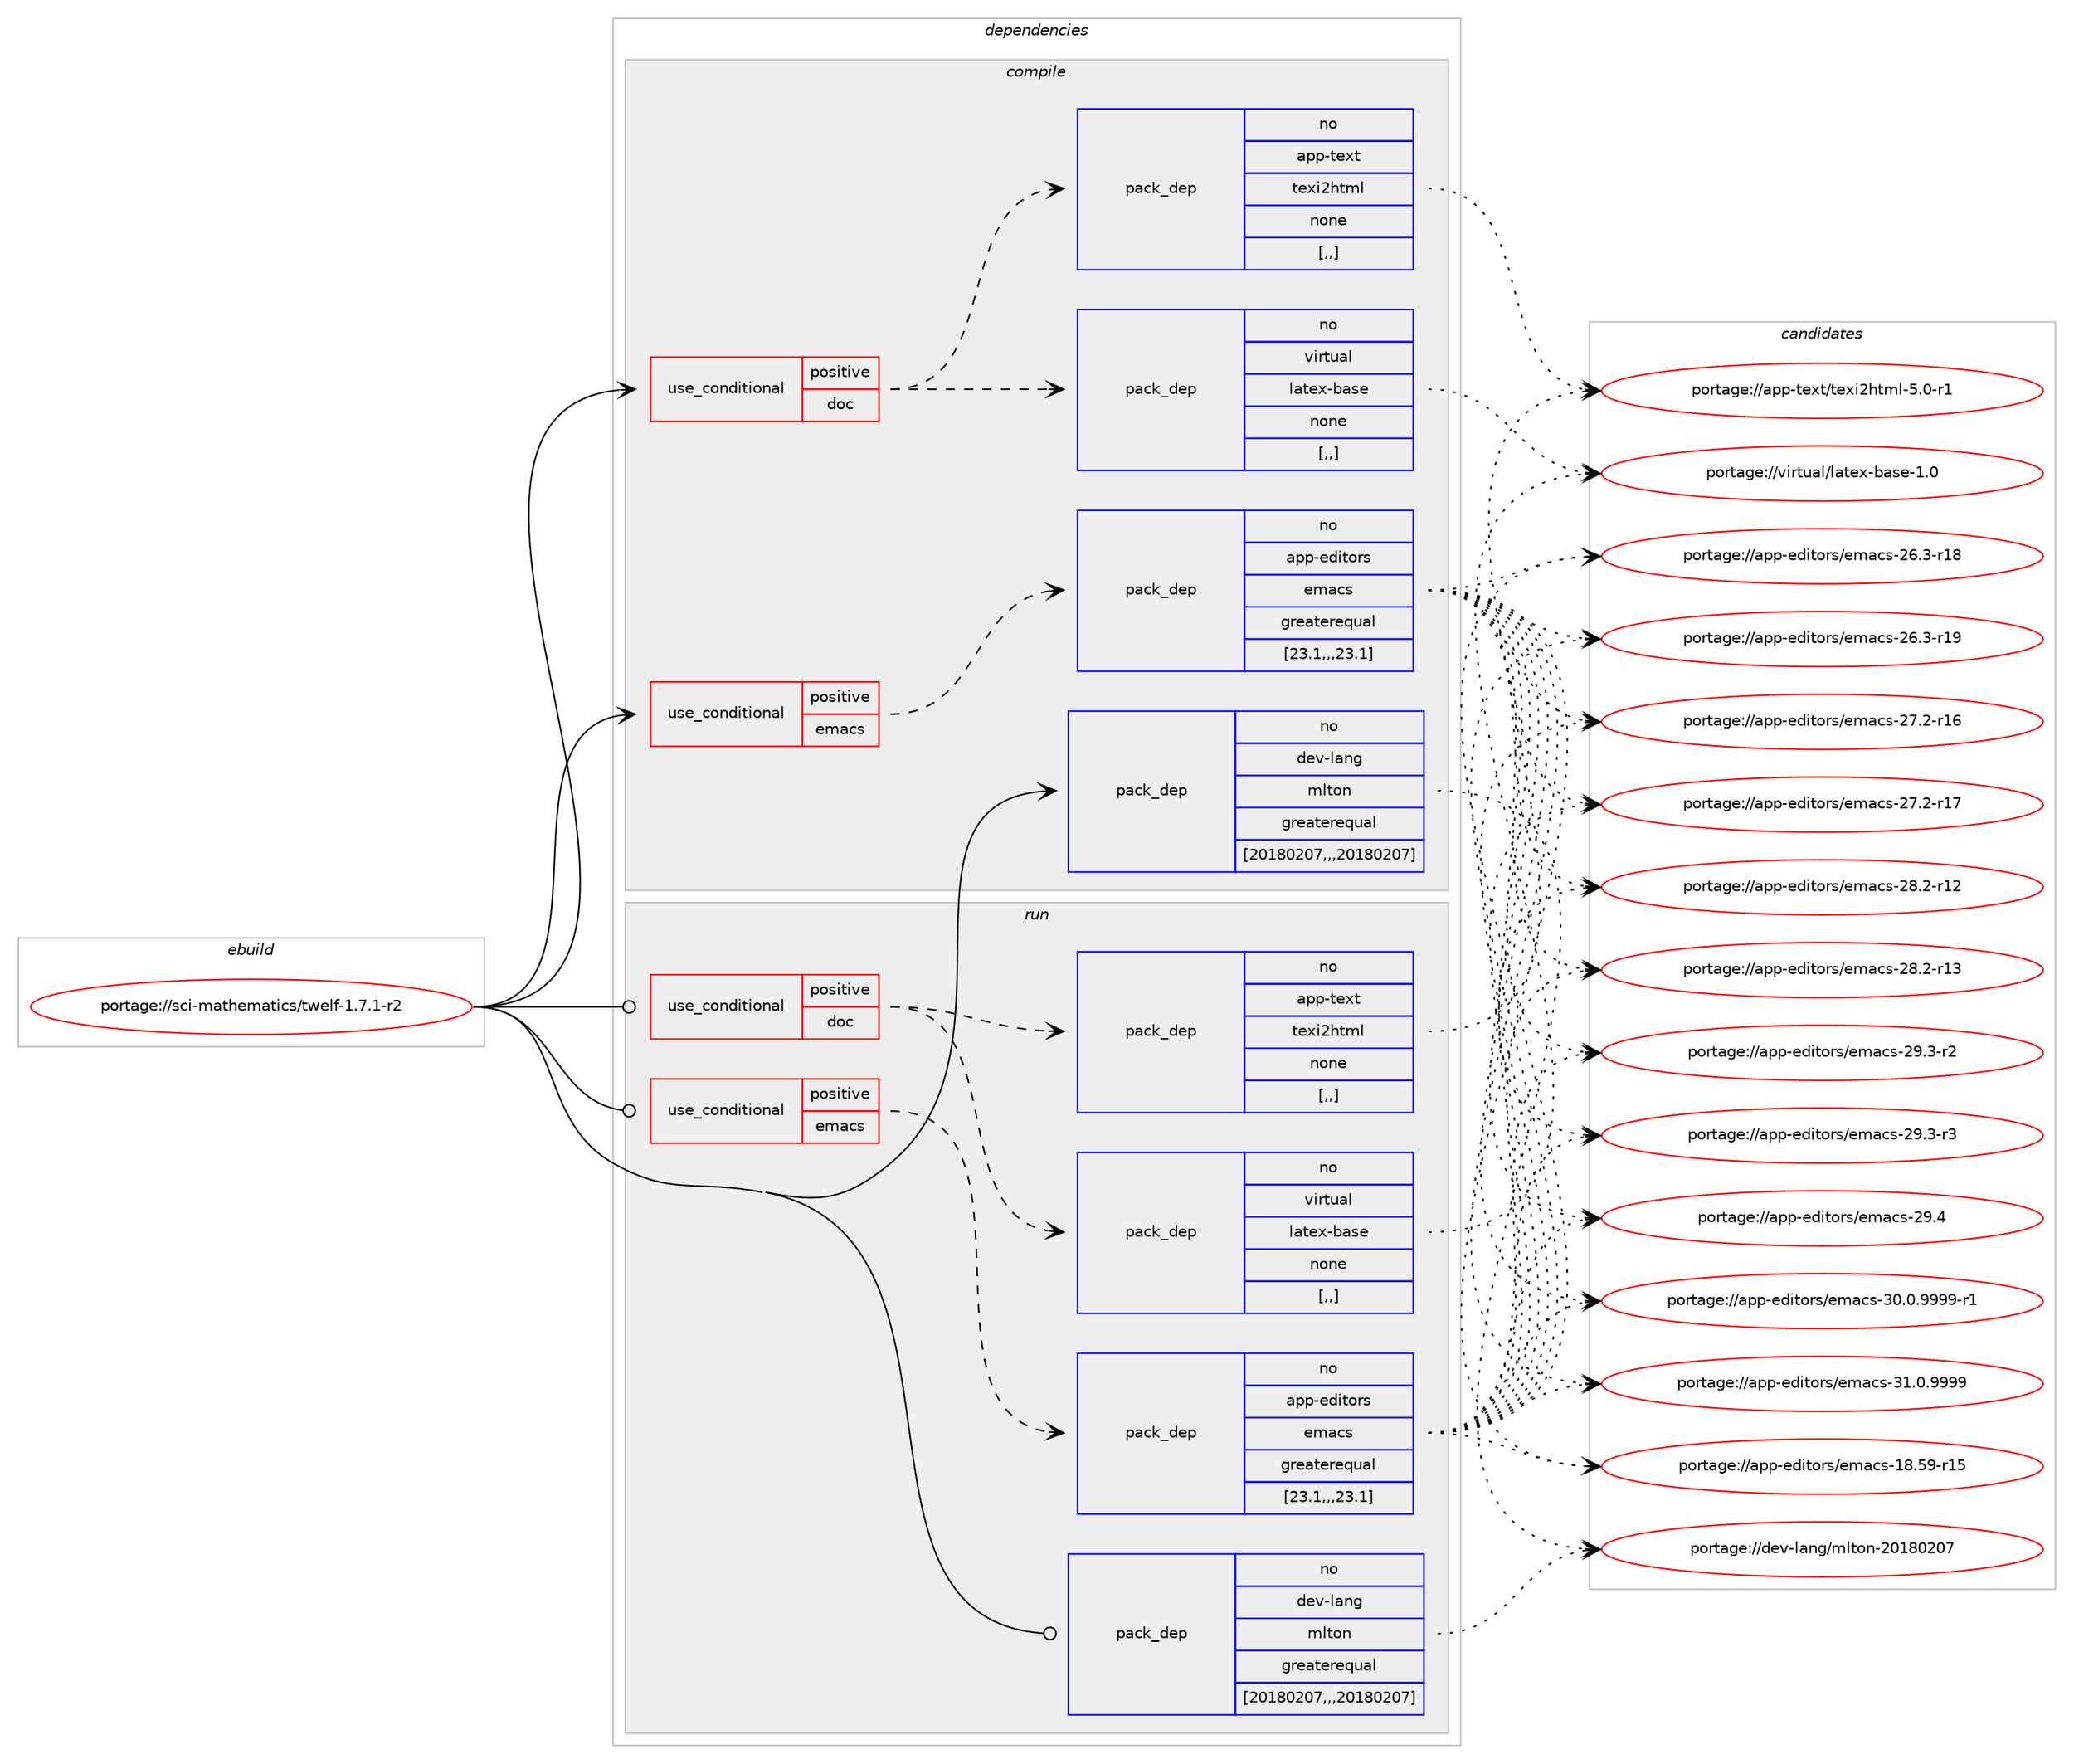 digraph prolog {

# *************
# Graph options
# *************

newrank=true;
concentrate=true;
compound=true;
graph [rankdir=LR,fontname=Helvetica,fontsize=10,ranksep=1.5];#, ranksep=2.5, nodesep=0.2];
edge  [arrowhead=vee];
node  [fontname=Helvetica,fontsize=10];

# **********
# The ebuild
# **********

subgraph cluster_leftcol {
color=gray;
rank=same;
label=<<i>ebuild</i>>;
id [label="portage://sci-mathematics/twelf-1.7.1-r2", color=red, width=4, href="../sci-mathematics/twelf-1.7.1-r2.svg"];
}

# ****************
# The dependencies
# ****************

subgraph cluster_midcol {
color=gray;
label=<<i>dependencies</i>>;
subgraph cluster_compile {
fillcolor="#eeeeee";
style=filled;
label=<<i>compile</i>>;
subgraph cond105991 {
dependency399994 [label=<<TABLE BORDER="0" CELLBORDER="1" CELLSPACING="0" CELLPADDING="4"><TR><TD ROWSPAN="3" CELLPADDING="10">use_conditional</TD></TR><TR><TD>positive</TD></TR><TR><TD>doc</TD></TR></TABLE>>, shape=none, color=red];
subgraph pack291171 {
dependency399995 [label=<<TABLE BORDER="0" CELLBORDER="1" CELLSPACING="0" CELLPADDING="4" WIDTH="220"><TR><TD ROWSPAN="6" CELLPADDING="30">pack_dep</TD></TR><TR><TD WIDTH="110">no</TD></TR><TR><TD>virtual</TD></TR><TR><TD>latex-base</TD></TR><TR><TD>none</TD></TR><TR><TD>[,,]</TD></TR></TABLE>>, shape=none, color=blue];
}
dependency399994:e -> dependency399995:w [weight=20,style="dashed",arrowhead="vee"];
subgraph pack291172 {
dependency399996 [label=<<TABLE BORDER="0" CELLBORDER="1" CELLSPACING="0" CELLPADDING="4" WIDTH="220"><TR><TD ROWSPAN="6" CELLPADDING="30">pack_dep</TD></TR><TR><TD WIDTH="110">no</TD></TR><TR><TD>app-text</TD></TR><TR><TD>texi2html</TD></TR><TR><TD>none</TD></TR><TR><TD>[,,]</TD></TR></TABLE>>, shape=none, color=blue];
}
dependency399994:e -> dependency399996:w [weight=20,style="dashed",arrowhead="vee"];
}
id:e -> dependency399994:w [weight=20,style="solid",arrowhead="vee"];
subgraph cond105992 {
dependency399997 [label=<<TABLE BORDER="0" CELLBORDER="1" CELLSPACING="0" CELLPADDING="4"><TR><TD ROWSPAN="3" CELLPADDING="10">use_conditional</TD></TR><TR><TD>positive</TD></TR><TR><TD>emacs</TD></TR></TABLE>>, shape=none, color=red];
subgraph pack291173 {
dependency399998 [label=<<TABLE BORDER="0" CELLBORDER="1" CELLSPACING="0" CELLPADDING="4" WIDTH="220"><TR><TD ROWSPAN="6" CELLPADDING="30">pack_dep</TD></TR><TR><TD WIDTH="110">no</TD></TR><TR><TD>app-editors</TD></TR><TR><TD>emacs</TD></TR><TR><TD>greaterequal</TD></TR><TR><TD>[23.1,,,23.1]</TD></TR></TABLE>>, shape=none, color=blue];
}
dependency399997:e -> dependency399998:w [weight=20,style="dashed",arrowhead="vee"];
}
id:e -> dependency399997:w [weight=20,style="solid",arrowhead="vee"];
subgraph pack291174 {
dependency399999 [label=<<TABLE BORDER="0" CELLBORDER="1" CELLSPACING="0" CELLPADDING="4" WIDTH="220"><TR><TD ROWSPAN="6" CELLPADDING="30">pack_dep</TD></TR><TR><TD WIDTH="110">no</TD></TR><TR><TD>dev-lang</TD></TR><TR><TD>mlton</TD></TR><TR><TD>greaterequal</TD></TR><TR><TD>[20180207,,,20180207]</TD></TR></TABLE>>, shape=none, color=blue];
}
id:e -> dependency399999:w [weight=20,style="solid",arrowhead="vee"];
}
subgraph cluster_compileandrun {
fillcolor="#eeeeee";
style=filled;
label=<<i>compile and run</i>>;
}
subgraph cluster_run {
fillcolor="#eeeeee";
style=filled;
label=<<i>run</i>>;
subgraph cond105993 {
dependency400000 [label=<<TABLE BORDER="0" CELLBORDER="1" CELLSPACING="0" CELLPADDING="4"><TR><TD ROWSPAN="3" CELLPADDING="10">use_conditional</TD></TR><TR><TD>positive</TD></TR><TR><TD>doc</TD></TR></TABLE>>, shape=none, color=red];
subgraph pack291175 {
dependency400001 [label=<<TABLE BORDER="0" CELLBORDER="1" CELLSPACING="0" CELLPADDING="4" WIDTH="220"><TR><TD ROWSPAN="6" CELLPADDING="30">pack_dep</TD></TR><TR><TD WIDTH="110">no</TD></TR><TR><TD>virtual</TD></TR><TR><TD>latex-base</TD></TR><TR><TD>none</TD></TR><TR><TD>[,,]</TD></TR></TABLE>>, shape=none, color=blue];
}
dependency400000:e -> dependency400001:w [weight=20,style="dashed",arrowhead="vee"];
subgraph pack291176 {
dependency400002 [label=<<TABLE BORDER="0" CELLBORDER="1" CELLSPACING="0" CELLPADDING="4" WIDTH="220"><TR><TD ROWSPAN="6" CELLPADDING="30">pack_dep</TD></TR><TR><TD WIDTH="110">no</TD></TR><TR><TD>app-text</TD></TR><TR><TD>texi2html</TD></TR><TR><TD>none</TD></TR><TR><TD>[,,]</TD></TR></TABLE>>, shape=none, color=blue];
}
dependency400000:e -> dependency400002:w [weight=20,style="dashed",arrowhead="vee"];
}
id:e -> dependency400000:w [weight=20,style="solid",arrowhead="odot"];
subgraph cond105994 {
dependency400003 [label=<<TABLE BORDER="0" CELLBORDER="1" CELLSPACING="0" CELLPADDING="4"><TR><TD ROWSPAN="3" CELLPADDING="10">use_conditional</TD></TR><TR><TD>positive</TD></TR><TR><TD>emacs</TD></TR></TABLE>>, shape=none, color=red];
subgraph pack291177 {
dependency400004 [label=<<TABLE BORDER="0" CELLBORDER="1" CELLSPACING="0" CELLPADDING="4" WIDTH="220"><TR><TD ROWSPAN="6" CELLPADDING="30">pack_dep</TD></TR><TR><TD WIDTH="110">no</TD></TR><TR><TD>app-editors</TD></TR><TR><TD>emacs</TD></TR><TR><TD>greaterequal</TD></TR><TR><TD>[23.1,,,23.1]</TD></TR></TABLE>>, shape=none, color=blue];
}
dependency400003:e -> dependency400004:w [weight=20,style="dashed",arrowhead="vee"];
}
id:e -> dependency400003:w [weight=20,style="solid",arrowhead="odot"];
subgraph pack291178 {
dependency400005 [label=<<TABLE BORDER="0" CELLBORDER="1" CELLSPACING="0" CELLPADDING="4" WIDTH="220"><TR><TD ROWSPAN="6" CELLPADDING="30">pack_dep</TD></TR><TR><TD WIDTH="110">no</TD></TR><TR><TD>dev-lang</TD></TR><TR><TD>mlton</TD></TR><TR><TD>greaterequal</TD></TR><TR><TD>[20180207,,,20180207]</TD></TR></TABLE>>, shape=none, color=blue];
}
id:e -> dependency400005:w [weight=20,style="solid",arrowhead="odot"];
}
}

# **************
# The candidates
# **************

subgraph cluster_choices {
rank=same;
color=gray;
label=<<i>candidates</i>>;

subgraph choice291171 {
color=black;
nodesep=1;
choice11810511411611797108471089711610112045989711510145494648 [label="portage://virtual/latex-base-1.0", color=red, width=4,href="../virtual/latex-base-1.0.svg"];
dependency399995:e -> choice11810511411611797108471089711610112045989711510145494648:w [style=dotted,weight="100"];
}
subgraph choice291172 {
color=black;
nodesep=1;
choice97112112451161011201164711610112010550104116109108455346484511449 [label="portage://app-text/texi2html-5.0-r1", color=red, width=4,href="../app-text/texi2html-5.0-r1.svg"];
dependency399996:e -> choice97112112451161011201164711610112010550104116109108455346484511449:w [style=dotted,weight="100"];
}
subgraph choice291173 {
color=black;
nodesep=1;
choice9711211245101100105116111114115471011099799115454956465357451144953 [label="portage://app-editors/emacs-18.59-r15", color=red, width=4,href="../app-editors/emacs-18.59-r15.svg"];
choice97112112451011001051161111141154710110997991154550544651451144956 [label="portage://app-editors/emacs-26.3-r18", color=red, width=4,href="../app-editors/emacs-26.3-r18.svg"];
choice97112112451011001051161111141154710110997991154550544651451144957 [label="portage://app-editors/emacs-26.3-r19", color=red, width=4,href="../app-editors/emacs-26.3-r19.svg"];
choice97112112451011001051161111141154710110997991154550554650451144954 [label="portage://app-editors/emacs-27.2-r16", color=red, width=4,href="../app-editors/emacs-27.2-r16.svg"];
choice97112112451011001051161111141154710110997991154550554650451144955 [label="portage://app-editors/emacs-27.2-r17", color=red, width=4,href="../app-editors/emacs-27.2-r17.svg"];
choice97112112451011001051161111141154710110997991154550564650451144950 [label="portage://app-editors/emacs-28.2-r12", color=red, width=4,href="../app-editors/emacs-28.2-r12.svg"];
choice97112112451011001051161111141154710110997991154550564650451144951 [label="portage://app-editors/emacs-28.2-r13", color=red, width=4,href="../app-editors/emacs-28.2-r13.svg"];
choice971121124510110010511611111411547101109979911545505746514511450 [label="portage://app-editors/emacs-29.3-r2", color=red, width=4,href="../app-editors/emacs-29.3-r2.svg"];
choice971121124510110010511611111411547101109979911545505746514511451 [label="portage://app-editors/emacs-29.3-r3", color=red, width=4,href="../app-editors/emacs-29.3-r3.svg"];
choice97112112451011001051161111141154710110997991154550574652 [label="portage://app-editors/emacs-29.4", color=red, width=4,href="../app-editors/emacs-29.4.svg"];
choice9711211245101100105116111114115471011099799115455148464846575757574511449 [label="portage://app-editors/emacs-30.0.9999-r1", color=red, width=4,href="../app-editors/emacs-30.0.9999-r1.svg"];
choice971121124510110010511611111411547101109979911545514946484657575757 [label="portage://app-editors/emacs-31.0.9999", color=red, width=4,href="../app-editors/emacs-31.0.9999.svg"];
dependency399998:e -> choice9711211245101100105116111114115471011099799115454956465357451144953:w [style=dotted,weight="100"];
dependency399998:e -> choice97112112451011001051161111141154710110997991154550544651451144956:w [style=dotted,weight="100"];
dependency399998:e -> choice97112112451011001051161111141154710110997991154550544651451144957:w [style=dotted,weight="100"];
dependency399998:e -> choice97112112451011001051161111141154710110997991154550554650451144954:w [style=dotted,weight="100"];
dependency399998:e -> choice97112112451011001051161111141154710110997991154550554650451144955:w [style=dotted,weight="100"];
dependency399998:e -> choice97112112451011001051161111141154710110997991154550564650451144950:w [style=dotted,weight="100"];
dependency399998:e -> choice97112112451011001051161111141154710110997991154550564650451144951:w [style=dotted,weight="100"];
dependency399998:e -> choice971121124510110010511611111411547101109979911545505746514511450:w [style=dotted,weight="100"];
dependency399998:e -> choice971121124510110010511611111411547101109979911545505746514511451:w [style=dotted,weight="100"];
dependency399998:e -> choice97112112451011001051161111141154710110997991154550574652:w [style=dotted,weight="100"];
dependency399998:e -> choice9711211245101100105116111114115471011099799115455148464846575757574511449:w [style=dotted,weight="100"];
dependency399998:e -> choice971121124510110010511611111411547101109979911545514946484657575757:w [style=dotted,weight="100"];
}
subgraph choice291174 {
color=black;
nodesep=1;
choice100101118451089711010347109108116111110455048495648504855 [label="portage://dev-lang/mlton-20180207", color=red, width=4,href="../dev-lang/mlton-20180207.svg"];
dependency399999:e -> choice100101118451089711010347109108116111110455048495648504855:w [style=dotted,weight="100"];
}
subgraph choice291175 {
color=black;
nodesep=1;
choice11810511411611797108471089711610112045989711510145494648 [label="portage://virtual/latex-base-1.0", color=red, width=4,href="../virtual/latex-base-1.0.svg"];
dependency400001:e -> choice11810511411611797108471089711610112045989711510145494648:w [style=dotted,weight="100"];
}
subgraph choice291176 {
color=black;
nodesep=1;
choice97112112451161011201164711610112010550104116109108455346484511449 [label="portage://app-text/texi2html-5.0-r1", color=red, width=4,href="../app-text/texi2html-5.0-r1.svg"];
dependency400002:e -> choice97112112451161011201164711610112010550104116109108455346484511449:w [style=dotted,weight="100"];
}
subgraph choice291177 {
color=black;
nodesep=1;
choice9711211245101100105116111114115471011099799115454956465357451144953 [label="portage://app-editors/emacs-18.59-r15", color=red, width=4,href="../app-editors/emacs-18.59-r15.svg"];
choice97112112451011001051161111141154710110997991154550544651451144956 [label="portage://app-editors/emacs-26.3-r18", color=red, width=4,href="../app-editors/emacs-26.3-r18.svg"];
choice97112112451011001051161111141154710110997991154550544651451144957 [label="portage://app-editors/emacs-26.3-r19", color=red, width=4,href="../app-editors/emacs-26.3-r19.svg"];
choice97112112451011001051161111141154710110997991154550554650451144954 [label="portage://app-editors/emacs-27.2-r16", color=red, width=4,href="../app-editors/emacs-27.2-r16.svg"];
choice97112112451011001051161111141154710110997991154550554650451144955 [label="portage://app-editors/emacs-27.2-r17", color=red, width=4,href="../app-editors/emacs-27.2-r17.svg"];
choice97112112451011001051161111141154710110997991154550564650451144950 [label="portage://app-editors/emacs-28.2-r12", color=red, width=4,href="../app-editors/emacs-28.2-r12.svg"];
choice97112112451011001051161111141154710110997991154550564650451144951 [label="portage://app-editors/emacs-28.2-r13", color=red, width=4,href="../app-editors/emacs-28.2-r13.svg"];
choice971121124510110010511611111411547101109979911545505746514511450 [label="portage://app-editors/emacs-29.3-r2", color=red, width=4,href="../app-editors/emacs-29.3-r2.svg"];
choice971121124510110010511611111411547101109979911545505746514511451 [label="portage://app-editors/emacs-29.3-r3", color=red, width=4,href="../app-editors/emacs-29.3-r3.svg"];
choice97112112451011001051161111141154710110997991154550574652 [label="portage://app-editors/emacs-29.4", color=red, width=4,href="../app-editors/emacs-29.4.svg"];
choice9711211245101100105116111114115471011099799115455148464846575757574511449 [label="portage://app-editors/emacs-30.0.9999-r1", color=red, width=4,href="../app-editors/emacs-30.0.9999-r1.svg"];
choice971121124510110010511611111411547101109979911545514946484657575757 [label="portage://app-editors/emacs-31.0.9999", color=red, width=4,href="../app-editors/emacs-31.0.9999.svg"];
dependency400004:e -> choice9711211245101100105116111114115471011099799115454956465357451144953:w [style=dotted,weight="100"];
dependency400004:e -> choice97112112451011001051161111141154710110997991154550544651451144956:w [style=dotted,weight="100"];
dependency400004:e -> choice97112112451011001051161111141154710110997991154550544651451144957:w [style=dotted,weight="100"];
dependency400004:e -> choice97112112451011001051161111141154710110997991154550554650451144954:w [style=dotted,weight="100"];
dependency400004:e -> choice97112112451011001051161111141154710110997991154550554650451144955:w [style=dotted,weight="100"];
dependency400004:e -> choice97112112451011001051161111141154710110997991154550564650451144950:w [style=dotted,weight="100"];
dependency400004:e -> choice97112112451011001051161111141154710110997991154550564650451144951:w [style=dotted,weight="100"];
dependency400004:e -> choice971121124510110010511611111411547101109979911545505746514511450:w [style=dotted,weight="100"];
dependency400004:e -> choice971121124510110010511611111411547101109979911545505746514511451:w [style=dotted,weight="100"];
dependency400004:e -> choice97112112451011001051161111141154710110997991154550574652:w [style=dotted,weight="100"];
dependency400004:e -> choice9711211245101100105116111114115471011099799115455148464846575757574511449:w [style=dotted,weight="100"];
dependency400004:e -> choice971121124510110010511611111411547101109979911545514946484657575757:w [style=dotted,weight="100"];
}
subgraph choice291178 {
color=black;
nodesep=1;
choice100101118451089711010347109108116111110455048495648504855 [label="portage://dev-lang/mlton-20180207", color=red, width=4,href="../dev-lang/mlton-20180207.svg"];
dependency400005:e -> choice100101118451089711010347109108116111110455048495648504855:w [style=dotted,weight="100"];
}
}

}
